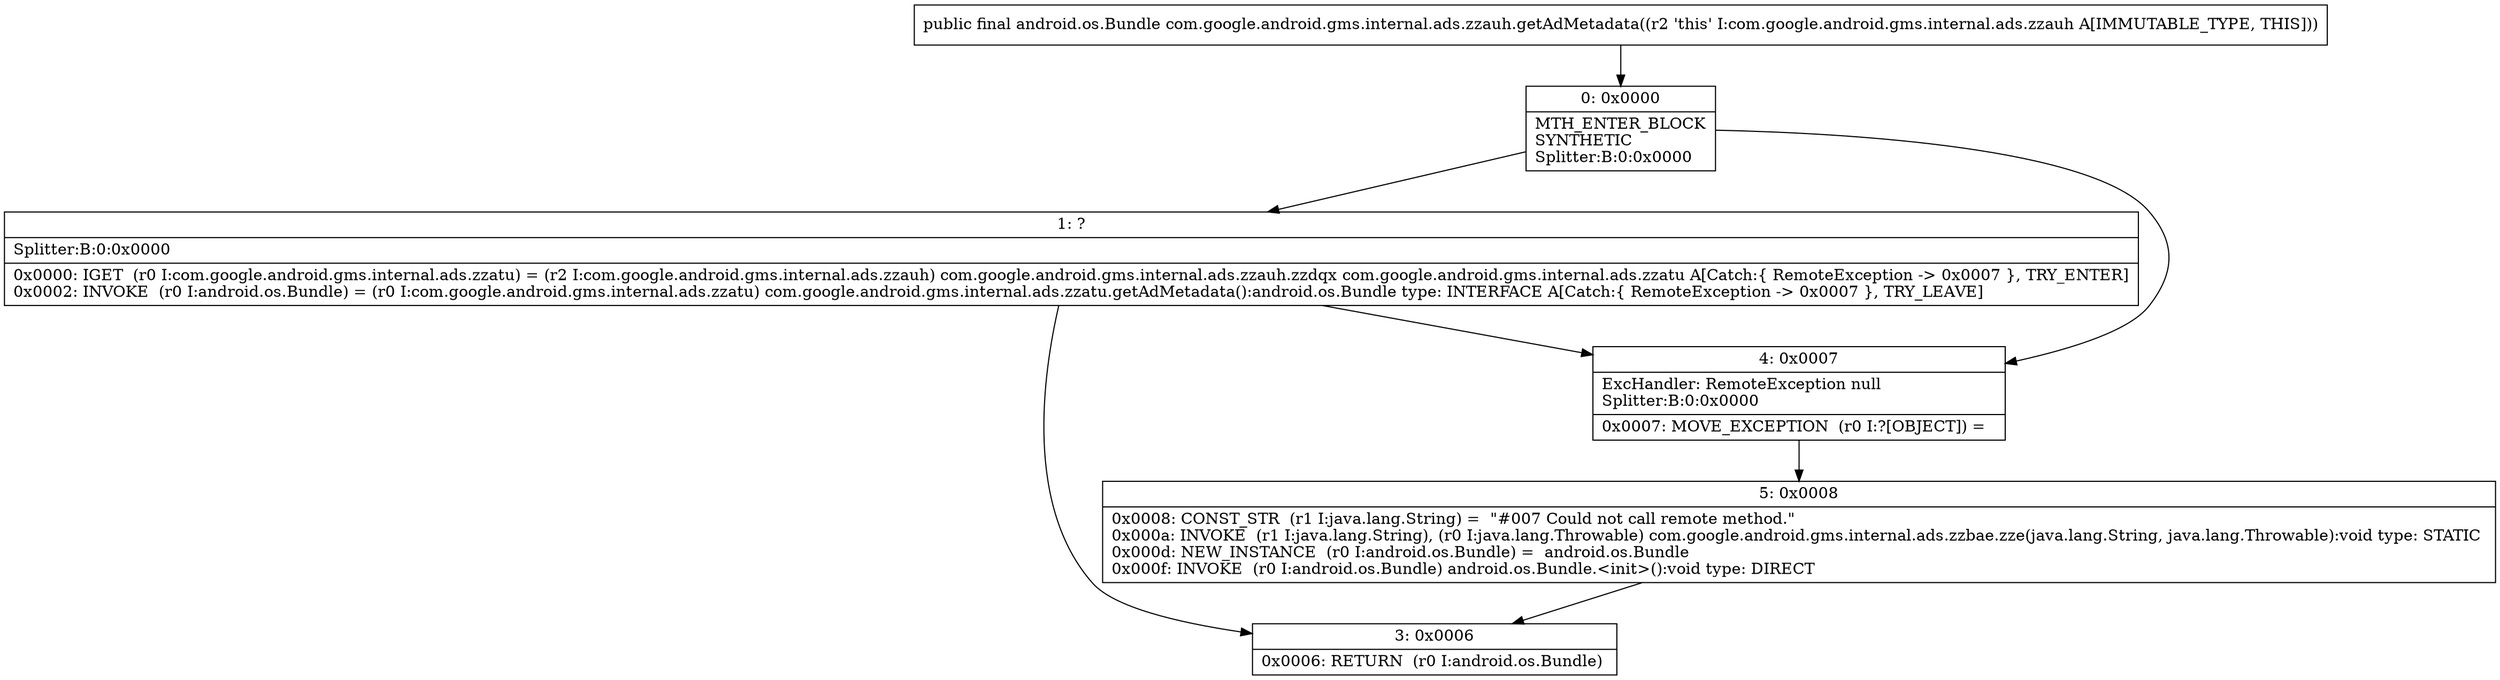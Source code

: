 digraph "CFG forcom.google.android.gms.internal.ads.zzauh.getAdMetadata()Landroid\/os\/Bundle;" {
Node_0 [shape=record,label="{0\:\ 0x0000|MTH_ENTER_BLOCK\lSYNTHETIC\lSplitter:B:0:0x0000\l}"];
Node_1 [shape=record,label="{1\:\ ?|Splitter:B:0:0x0000\l|0x0000: IGET  (r0 I:com.google.android.gms.internal.ads.zzatu) = (r2 I:com.google.android.gms.internal.ads.zzauh) com.google.android.gms.internal.ads.zzauh.zzdqx com.google.android.gms.internal.ads.zzatu A[Catch:\{ RemoteException \-\> 0x0007 \}, TRY_ENTER]\l0x0002: INVOKE  (r0 I:android.os.Bundle) = (r0 I:com.google.android.gms.internal.ads.zzatu) com.google.android.gms.internal.ads.zzatu.getAdMetadata():android.os.Bundle type: INTERFACE A[Catch:\{ RemoteException \-\> 0x0007 \}, TRY_LEAVE]\l}"];
Node_3 [shape=record,label="{3\:\ 0x0006|0x0006: RETURN  (r0 I:android.os.Bundle) \l}"];
Node_4 [shape=record,label="{4\:\ 0x0007|ExcHandler: RemoteException null\lSplitter:B:0:0x0000\l|0x0007: MOVE_EXCEPTION  (r0 I:?[OBJECT]) =  \l}"];
Node_5 [shape=record,label="{5\:\ 0x0008|0x0008: CONST_STR  (r1 I:java.lang.String) =  \"#007 Could not call remote method.\" \l0x000a: INVOKE  (r1 I:java.lang.String), (r0 I:java.lang.Throwable) com.google.android.gms.internal.ads.zzbae.zze(java.lang.String, java.lang.Throwable):void type: STATIC \l0x000d: NEW_INSTANCE  (r0 I:android.os.Bundle) =  android.os.Bundle \l0x000f: INVOKE  (r0 I:android.os.Bundle) android.os.Bundle.\<init\>():void type: DIRECT \l}"];
MethodNode[shape=record,label="{public final android.os.Bundle com.google.android.gms.internal.ads.zzauh.getAdMetadata((r2 'this' I:com.google.android.gms.internal.ads.zzauh A[IMMUTABLE_TYPE, THIS])) }"];
MethodNode -> Node_0;
Node_0 -> Node_1;
Node_0 -> Node_4;
Node_1 -> Node_4;
Node_1 -> Node_3;
Node_4 -> Node_5;
Node_5 -> Node_3;
}

